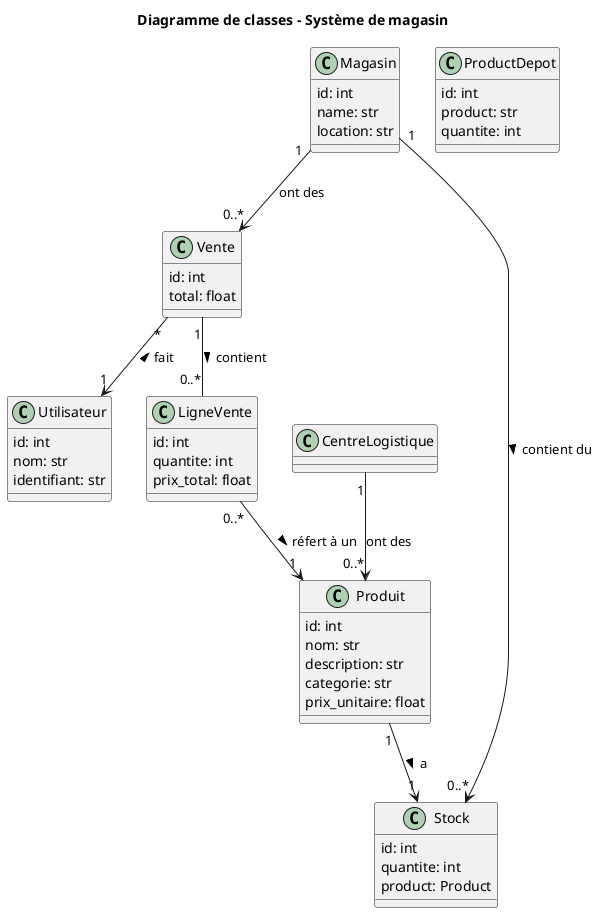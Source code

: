 @startuml

title Diagramme de classes - Système de magasin

class Produit {
  id: int
  nom: str
  description: str
  categorie: str
  prix_unitaire: float
}

class Vente {
  id: int
  total: float
}

class LigneVente {
  id: int
  quantite: int
  prix_total: float
}

class Utilisateur {
  id: int
  nom: str
  identifiant: str
}

class Stock { 
  id: int 
  quantite: int
  product: Product
}

class Magasin { 
  id: int
  name: str
  location: str
}

class ProductDepot { 
  id: int
  product: str
  quantite: int
}

' Relations entre classes
Vente "1" -- "0..*" LigneVente : contient >
LigneVente "0..*" --> "1" Produit : réfert à un >
Vente "*" --> "1" Utilisateur : < fait
Produit "1" --> "1" Stock : a > 
Magasin "1" --> "0..*" Stock: contient du > 
Magasin "1"--> "0..*" Vente : ont des
CentreLogistique "1" --> "0..*" Produit: ont des
@enduml